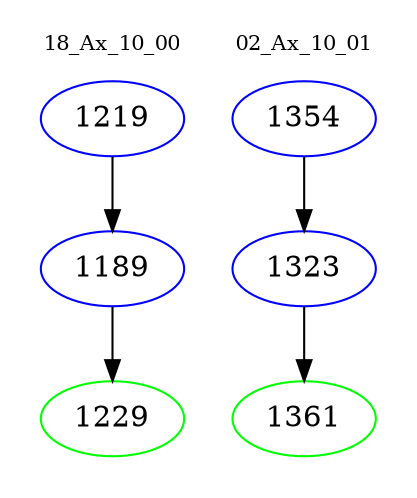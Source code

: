 digraph{
subgraph cluster_0 {
color = white
label = "18_Ax_10_00";
fontsize=10;
T0_1219 [label="1219", color="blue"]
T0_1219 -> T0_1189 [color="black"]
T0_1189 [label="1189", color="blue"]
T0_1189 -> T0_1229 [color="black"]
T0_1229 [label="1229", color="green"]
}
subgraph cluster_1 {
color = white
label = "02_Ax_10_01";
fontsize=10;
T1_1354 [label="1354", color="blue"]
T1_1354 -> T1_1323 [color="black"]
T1_1323 [label="1323", color="blue"]
T1_1323 -> T1_1361 [color="black"]
T1_1361 [label="1361", color="green"]
}
}
